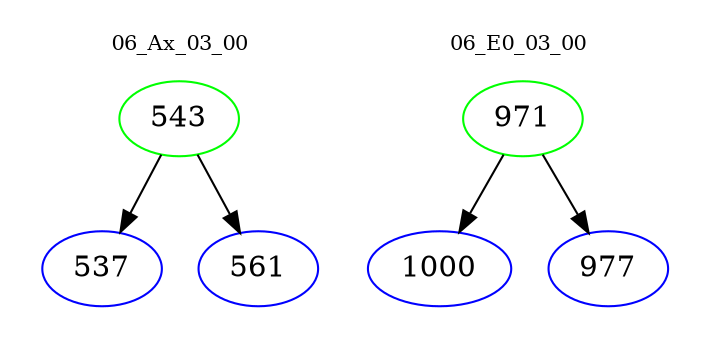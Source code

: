 digraph{
subgraph cluster_0 {
color = white
label = "06_Ax_03_00";
fontsize=10;
T0_543 [label="543", color="green"]
T0_543 -> T0_537 [color="black"]
T0_537 [label="537", color="blue"]
T0_543 -> T0_561 [color="black"]
T0_561 [label="561", color="blue"]
}
subgraph cluster_1 {
color = white
label = "06_E0_03_00";
fontsize=10;
T1_971 [label="971", color="green"]
T1_971 -> T1_1000 [color="black"]
T1_1000 [label="1000", color="blue"]
T1_971 -> T1_977 [color="black"]
T1_977 [label="977", color="blue"]
}
}
